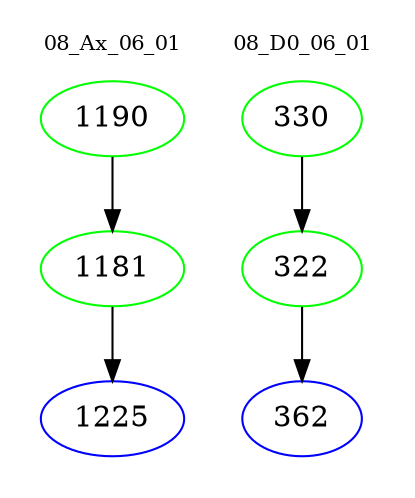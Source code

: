 digraph{
subgraph cluster_0 {
color = white
label = "08_Ax_06_01";
fontsize=10;
T0_1190 [label="1190", color="green"]
T0_1190 -> T0_1181 [color="black"]
T0_1181 [label="1181", color="green"]
T0_1181 -> T0_1225 [color="black"]
T0_1225 [label="1225", color="blue"]
}
subgraph cluster_1 {
color = white
label = "08_D0_06_01";
fontsize=10;
T1_330 [label="330", color="green"]
T1_330 -> T1_322 [color="black"]
T1_322 [label="322", color="green"]
T1_322 -> T1_362 [color="black"]
T1_362 [label="362", color="blue"]
}
}
